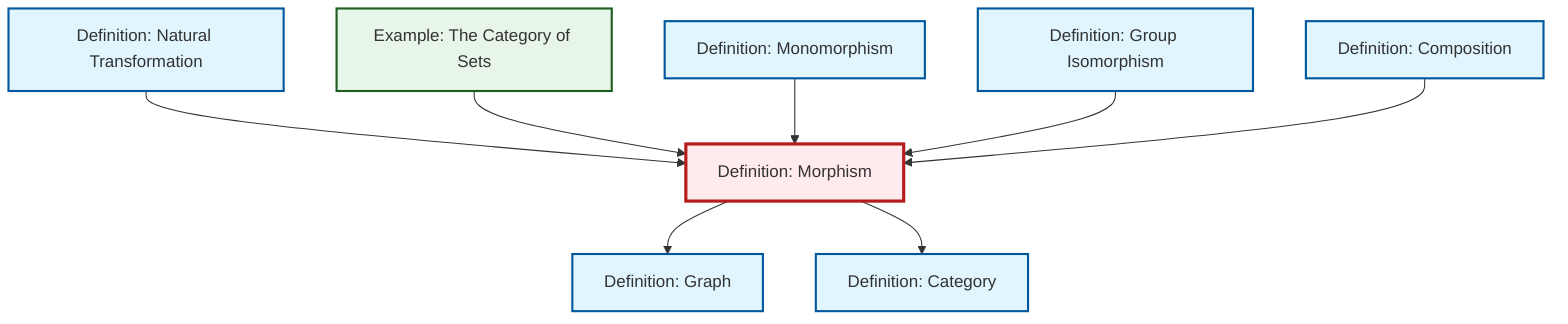 graph TD
    classDef definition fill:#e1f5fe,stroke:#01579b,stroke-width:2px
    classDef theorem fill:#f3e5f5,stroke:#4a148c,stroke-width:2px
    classDef axiom fill:#fff3e0,stroke:#e65100,stroke-width:2px
    classDef example fill:#e8f5e9,stroke:#1b5e20,stroke-width:2px
    classDef current fill:#ffebee,stroke:#b71c1c,stroke-width:3px
    ex-set-category["Example: The Category of Sets"]:::example
    def-graph["Definition: Graph"]:::definition
    def-morphism["Definition: Morphism"]:::definition
    def-category["Definition: Category"]:::definition
    def-monomorphism["Definition: Monomorphism"]:::definition
    def-natural-transformation["Definition: Natural Transformation"]:::definition
    def-isomorphism["Definition: Group Isomorphism"]:::definition
    def-composition["Definition: Composition"]:::definition
    def-natural-transformation --> def-morphism
    ex-set-category --> def-morphism
    def-monomorphism --> def-morphism
    def-morphism --> def-graph
    def-isomorphism --> def-morphism
    def-morphism --> def-category
    def-composition --> def-morphism
    class def-morphism current
